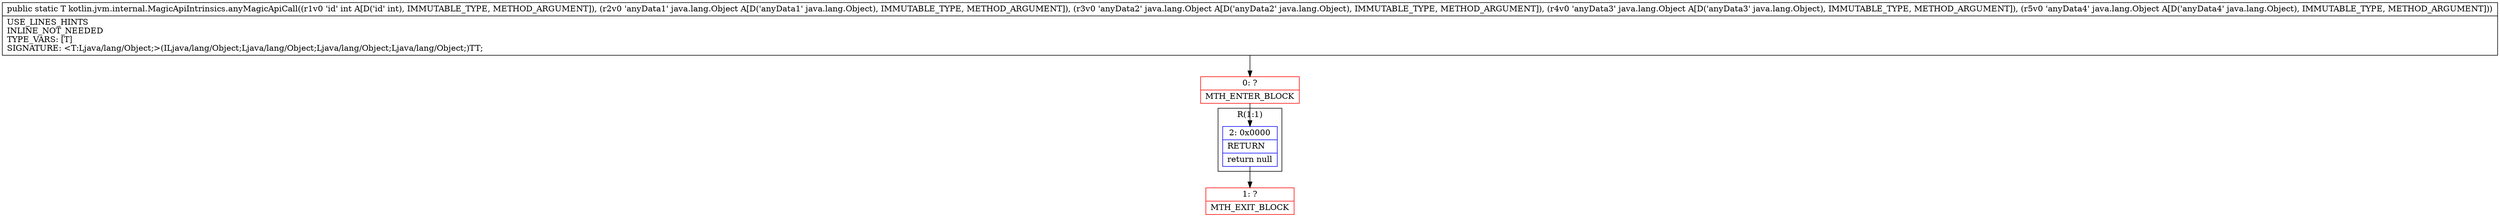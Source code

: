 digraph "CFG forkotlin.jvm.internal.MagicApiIntrinsics.anyMagicApiCall(ILjava\/lang\/Object;Ljava\/lang\/Object;Ljava\/lang\/Object;Ljava\/lang\/Object;)Ljava\/lang\/Object;" {
subgraph cluster_Region_1485895873 {
label = "R(1:1)";
node [shape=record,color=blue];
Node_2 [shape=record,label="{2\:\ 0x0000|RETURN\l|return null\l}"];
}
Node_0 [shape=record,color=red,label="{0\:\ ?|MTH_ENTER_BLOCK\l}"];
Node_1 [shape=record,color=red,label="{1\:\ ?|MTH_EXIT_BLOCK\l}"];
MethodNode[shape=record,label="{public static T kotlin.jvm.internal.MagicApiIntrinsics.anyMagicApiCall((r1v0 'id' int A[D('id' int), IMMUTABLE_TYPE, METHOD_ARGUMENT]), (r2v0 'anyData1' java.lang.Object A[D('anyData1' java.lang.Object), IMMUTABLE_TYPE, METHOD_ARGUMENT]), (r3v0 'anyData2' java.lang.Object A[D('anyData2' java.lang.Object), IMMUTABLE_TYPE, METHOD_ARGUMENT]), (r4v0 'anyData3' java.lang.Object A[D('anyData3' java.lang.Object), IMMUTABLE_TYPE, METHOD_ARGUMENT]), (r5v0 'anyData4' java.lang.Object A[D('anyData4' java.lang.Object), IMMUTABLE_TYPE, METHOD_ARGUMENT]))  | USE_LINES_HINTS\lINLINE_NOT_NEEDED\lTYPE_VARS: [T]\lSIGNATURE: \<T:Ljava\/lang\/Object;\>(ILjava\/lang\/Object;Ljava\/lang\/Object;Ljava\/lang\/Object;Ljava\/lang\/Object;)TT;\l}"];
MethodNode -> Node_0;Node_2 -> Node_1;
Node_0 -> Node_2;
}

